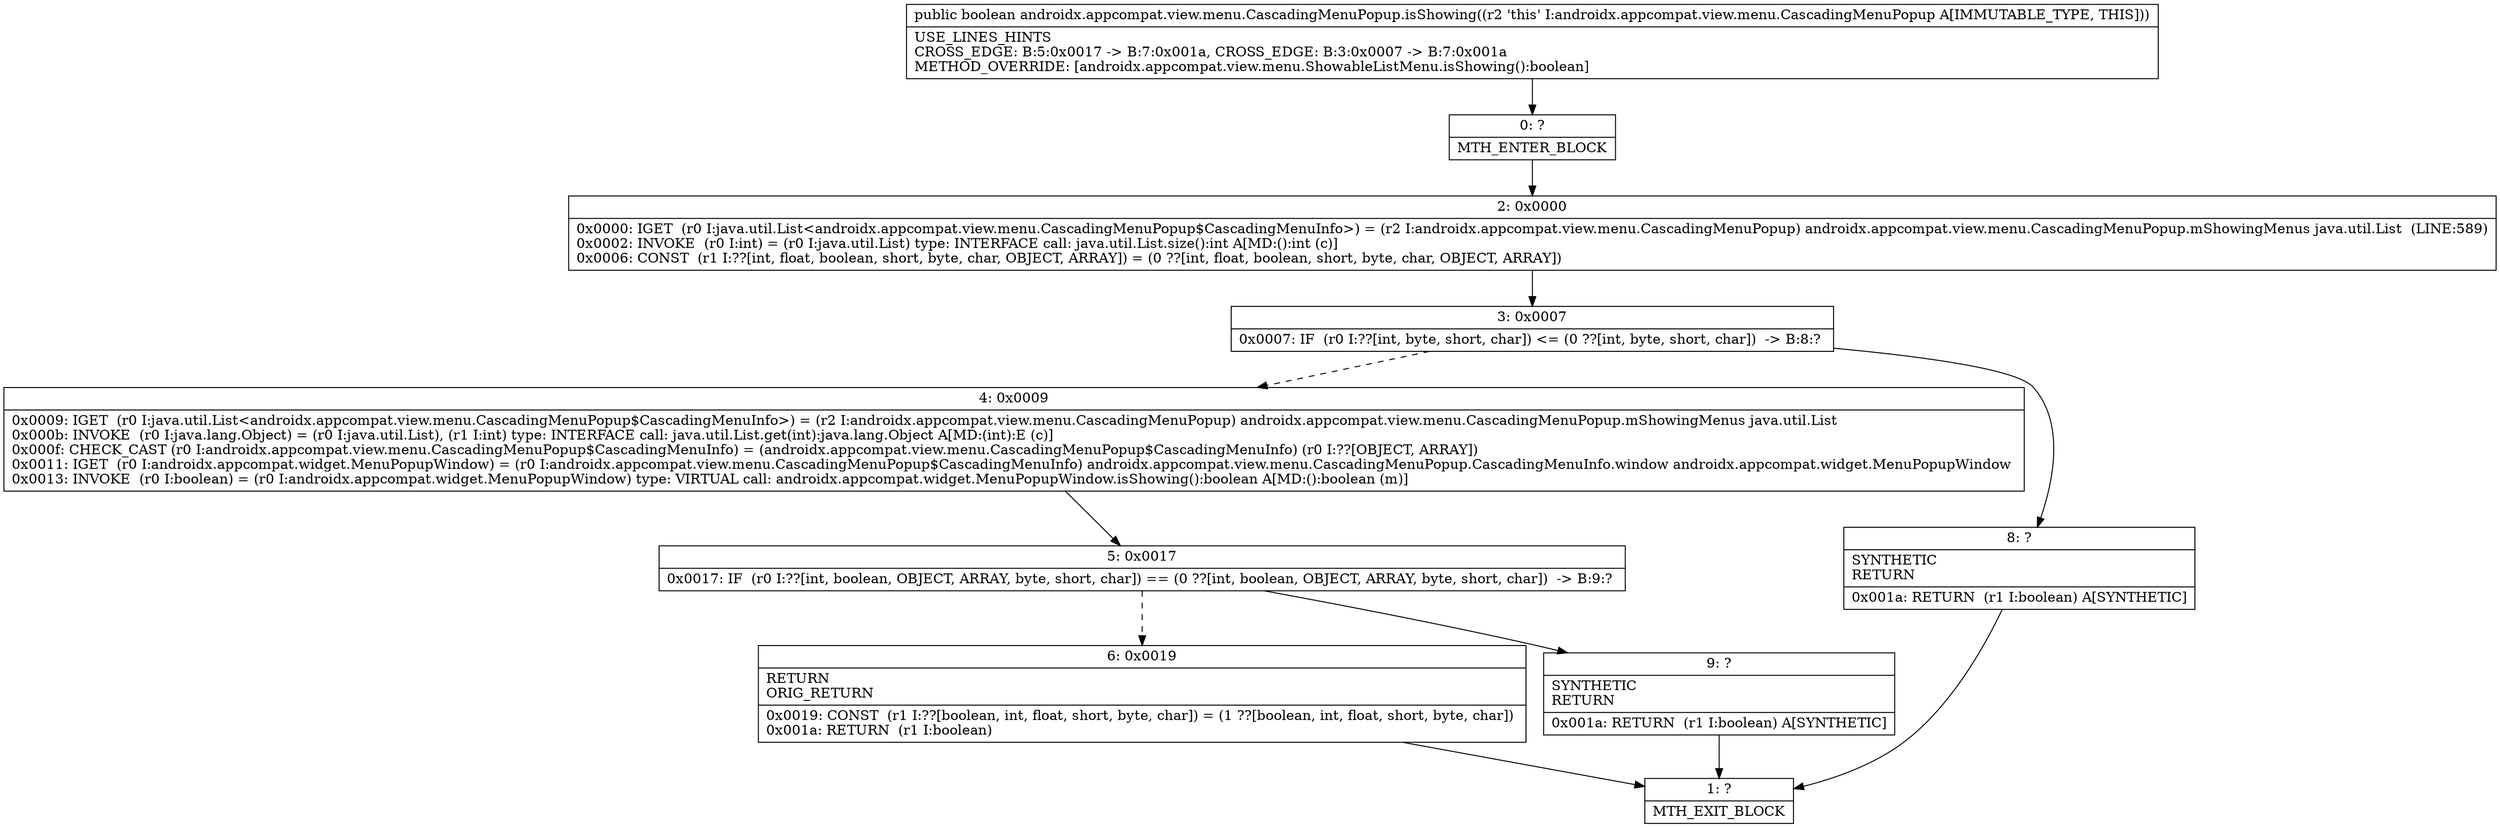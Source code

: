 digraph "CFG forandroidx.appcompat.view.menu.CascadingMenuPopup.isShowing()Z" {
Node_0 [shape=record,label="{0\:\ ?|MTH_ENTER_BLOCK\l}"];
Node_2 [shape=record,label="{2\:\ 0x0000|0x0000: IGET  (r0 I:java.util.List\<androidx.appcompat.view.menu.CascadingMenuPopup$CascadingMenuInfo\>) = (r2 I:androidx.appcompat.view.menu.CascadingMenuPopup) androidx.appcompat.view.menu.CascadingMenuPopup.mShowingMenus java.util.List  (LINE:589)\l0x0002: INVOKE  (r0 I:int) = (r0 I:java.util.List) type: INTERFACE call: java.util.List.size():int A[MD:():int (c)]\l0x0006: CONST  (r1 I:??[int, float, boolean, short, byte, char, OBJECT, ARRAY]) = (0 ??[int, float, boolean, short, byte, char, OBJECT, ARRAY]) \l}"];
Node_3 [shape=record,label="{3\:\ 0x0007|0x0007: IF  (r0 I:??[int, byte, short, char]) \<= (0 ??[int, byte, short, char])  \-\> B:8:? \l}"];
Node_4 [shape=record,label="{4\:\ 0x0009|0x0009: IGET  (r0 I:java.util.List\<androidx.appcompat.view.menu.CascadingMenuPopup$CascadingMenuInfo\>) = (r2 I:androidx.appcompat.view.menu.CascadingMenuPopup) androidx.appcompat.view.menu.CascadingMenuPopup.mShowingMenus java.util.List \l0x000b: INVOKE  (r0 I:java.lang.Object) = (r0 I:java.util.List), (r1 I:int) type: INTERFACE call: java.util.List.get(int):java.lang.Object A[MD:(int):E (c)]\l0x000f: CHECK_CAST (r0 I:androidx.appcompat.view.menu.CascadingMenuPopup$CascadingMenuInfo) = (androidx.appcompat.view.menu.CascadingMenuPopup$CascadingMenuInfo) (r0 I:??[OBJECT, ARRAY]) \l0x0011: IGET  (r0 I:androidx.appcompat.widget.MenuPopupWindow) = (r0 I:androidx.appcompat.view.menu.CascadingMenuPopup$CascadingMenuInfo) androidx.appcompat.view.menu.CascadingMenuPopup.CascadingMenuInfo.window androidx.appcompat.widget.MenuPopupWindow \l0x0013: INVOKE  (r0 I:boolean) = (r0 I:androidx.appcompat.widget.MenuPopupWindow) type: VIRTUAL call: androidx.appcompat.widget.MenuPopupWindow.isShowing():boolean A[MD:():boolean (m)]\l}"];
Node_5 [shape=record,label="{5\:\ 0x0017|0x0017: IF  (r0 I:??[int, boolean, OBJECT, ARRAY, byte, short, char]) == (0 ??[int, boolean, OBJECT, ARRAY, byte, short, char])  \-\> B:9:? \l}"];
Node_6 [shape=record,label="{6\:\ 0x0019|RETURN\lORIG_RETURN\l|0x0019: CONST  (r1 I:??[boolean, int, float, short, byte, char]) = (1 ??[boolean, int, float, short, byte, char]) \l0x001a: RETURN  (r1 I:boolean) \l}"];
Node_1 [shape=record,label="{1\:\ ?|MTH_EXIT_BLOCK\l}"];
Node_9 [shape=record,label="{9\:\ ?|SYNTHETIC\lRETURN\l|0x001a: RETURN  (r1 I:boolean) A[SYNTHETIC]\l}"];
Node_8 [shape=record,label="{8\:\ ?|SYNTHETIC\lRETURN\l|0x001a: RETURN  (r1 I:boolean) A[SYNTHETIC]\l}"];
MethodNode[shape=record,label="{public boolean androidx.appcompat.view.menu.CascadingMenuPopup.isShowing((r2 'this' I:androidx.appcompat.view.menu.CascadingMenuPopup A[IMMUTABLE_TYPE, THIS]))  | USE_LINES_HINTS\lCROSS_EDGE: B:5:0x0017 \-\> B:7:0x001a, CROSS_EDGE: B:3:0x0007 \-\> B:7:0x001a\lMETHOD_OVERRIDE: [androidx.appcompat.view.menu.ShowableListMenu.isShowing():boolean]\l}"];
MethodNode -> Node_0;Node_0 -> Node_2;
Node_2 -> Node_3;
Node_3 -> Node_4[style=dashed];
Node_3 -> Node_8;
Node_4 -> Node_5;
Node_5 -> Node_6[style=dashed];
Node_5 -> Node_9;
Node_6 -> Node_1;
Node_9 -> Node_1;
Node_8 -> Node_1;
}

